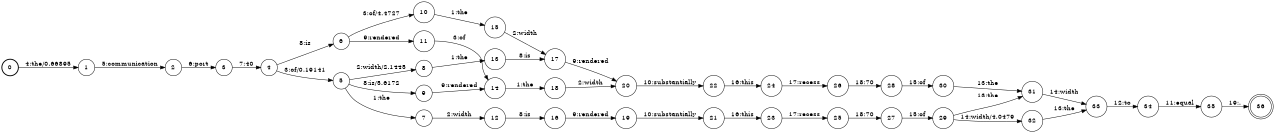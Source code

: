 digraph FST {
rankdir = LR;
size = "8.5,11";
label = "";
center = 1;
orientation = Portrait;
ranksep = "0.4";
nodesep = "0.25";
0 [label = "0", shape = circle, style = bold, fontsize = 14]
	0 -> 1 [label = "4:the/0.66895", fontsize = 14];
1 [label = "1", shape = circle, style = solid, fontsize = 14]
	1 -> 2 [label = "5:communication", fontsize = 14];
2 [label = "2", shape = circle, style = solid, fontsize = 14]
	2 -> 3 [label = "6:port", fontsize = 14];
3 [label = "3", shape = circle, style = solid, fontsize = 14]
	3 -> 4 [label = "7:40", fontsize = 14];
4 [label = "4", shape = circle, style = solid, fontsize = 14]
	4 -> 5 [label = "3:of/0.19141", fontsize = 14];
	4 -> 6 [label = "8:is", fontsize = 14];
5 [label = "5", shape = circle, style = solid, fontsize = 14]
	5 -> 8 [label = "2:width/2.1445", fontsize = 14];
	5 -> 7 [label = "1:the", fontsize = 14];
	5 -> 9 [label = "8:is/5.6172", fontsize = 14];
6 [label = "6", shape = circle, style = solid, fontsize = 14]
	6 -> 10 [label = "3:of/4.4727", fontsize = 14];
	6 -> 11 [label = "9:rendered", fontsize = 14];
7 [label = "7", shape = circle, style = solid, fontsize = 14]
	7 -> 12 [label = "2:width", fontsize = 14];
8 [label = "8", shape = circle, style = solid, fontsize = 14]
	8 -> 13 [label = "1:the", fontsize = 14];
9 [label = "9", shape = circle, style = solid, fontsize = 14]
	9 -> 14 [label = "9:rendered", fontsize = 14];
10 [label = "10", shape = circle, style = solid, fontsize = 14]
	10 -> 15 [label = "1:the", fontsize = 14];
11 [label = "11", shape = circle, style = solid, fontsize = 14]
	11 -> 14 [label = "3:of", fontsize = 14];
12 [label = "12", shape = circle, style = solid, fontsize = 14]
	12 -> 16 [label = "8:is", fontsize = 14];
13 [label = "13", shape = circle, style = solid, fontsize = 14]
	13 -> 17 [label = "8:is", fontsize = 14];
14 [label = "14", shape = circle, style = solid, fontsize = 14]
	14 -> 18 [label = "1:the", fontsize = 14];
15 [label = "15", shape = circle, style = solid, fontsize = 14]
	15 -> 17 [label = "2:width", fontsize = 14];
16 [label = "16", shape = circle, style = solid, fontsize = 14]
	16 -> 19 [label = "9:rendered", fontsize = 14];
17 [label = "17", shape = circle, style = solid, fontsize = 14]
	17 -> 20 [label = "9:rendered", fontsize = 14];
18 [label = "18", shape = circle, style = solid, fontsize = 14]
	18 -> 20 [label = "2:width", fontsize = 14];
19 [label = "19", shape = circle, style = solid, fontsize = 14]
	19 -> 21 [label = "10:substantially", fontsize = 14];
20 [label = "20", shape = circle, style = solid, fontsize = 14]
	20 -> 22 [label = "10:substantially", fontsize = 14];
21 [label = "21", shape = circle, style = solid, fontsize = 14]
	21 -> 23 [label = "16:this", fontsize = 14];
22 [label = "22", shape = circle, style = solid, fontsize = 14]
	22 -> 24 [label = "16:this", fontsize = 14];
23 [label = "23", shape = circle, style = solid, fontsize = 14]
	23 -> 25 [label = "17:recess", fontsize = 14];
24 [label = "24", shape = circle, style = solid, fontsize = 14]
	24 -> 26 [label = "17:recess", fontsize = 14];
25 [label = "25", shape = circle, style = solid, fontsize = 14]
	25 -> 27 [label = "18:70", fontsize = 14];
26 [label = "26", shape = circle, style = solid, fontsize = 14]
	26 -> 28 [label = "18:70", fontsize = 14];
27 [label = "27", shape = circle, style = solid, fontsize = 14]
	27 -> 29 [label = "15:of", fontsize = 14];
28 [label = "28", shape = circle, style = solid, fontsize = 14]
	28 -> 30 [label = "15:of", fontsize = 14];
29 [label = "29", shape = circle, style = solid, fontsize = 14]
	29 -> 32 [label = "14:width/4.0479", fontsize = 14];
	29 -> 31 [label = "13:the", fontsize = 14];
30 [label = "30", shape = circle, style = solid, fontsize = 14]
	30 -> 31 [label = "13:the", fontsize = 14];
31 [label = "31", shape = circle, style = solid, fontsize = 14]
	31 -> 33 [label = "14:width", fontsize = 14];
32 [label = "32", shape = circle, style = solid, fontsize = 14]
	32 -> 33 [label = "13:the", fontsize = 14];
33 [label = "33", shape = circle, style = solid, fontsize = 14]
	33 -> 34 [label = "12:to", fontsize = 14];
34 [label = "34", shape = circle, style = solid, fontsize = 14]
	34 -> 35 [label = "11:equal", fontsize = 14];
35 [label = "35", shape = circle, style = solid, fontsize = 14]
	35 -> 36 [label = "19:.", fontsize = 14];
36 [label = "36", shape = doublecircle, style = solid, fontsize = 14]
}
